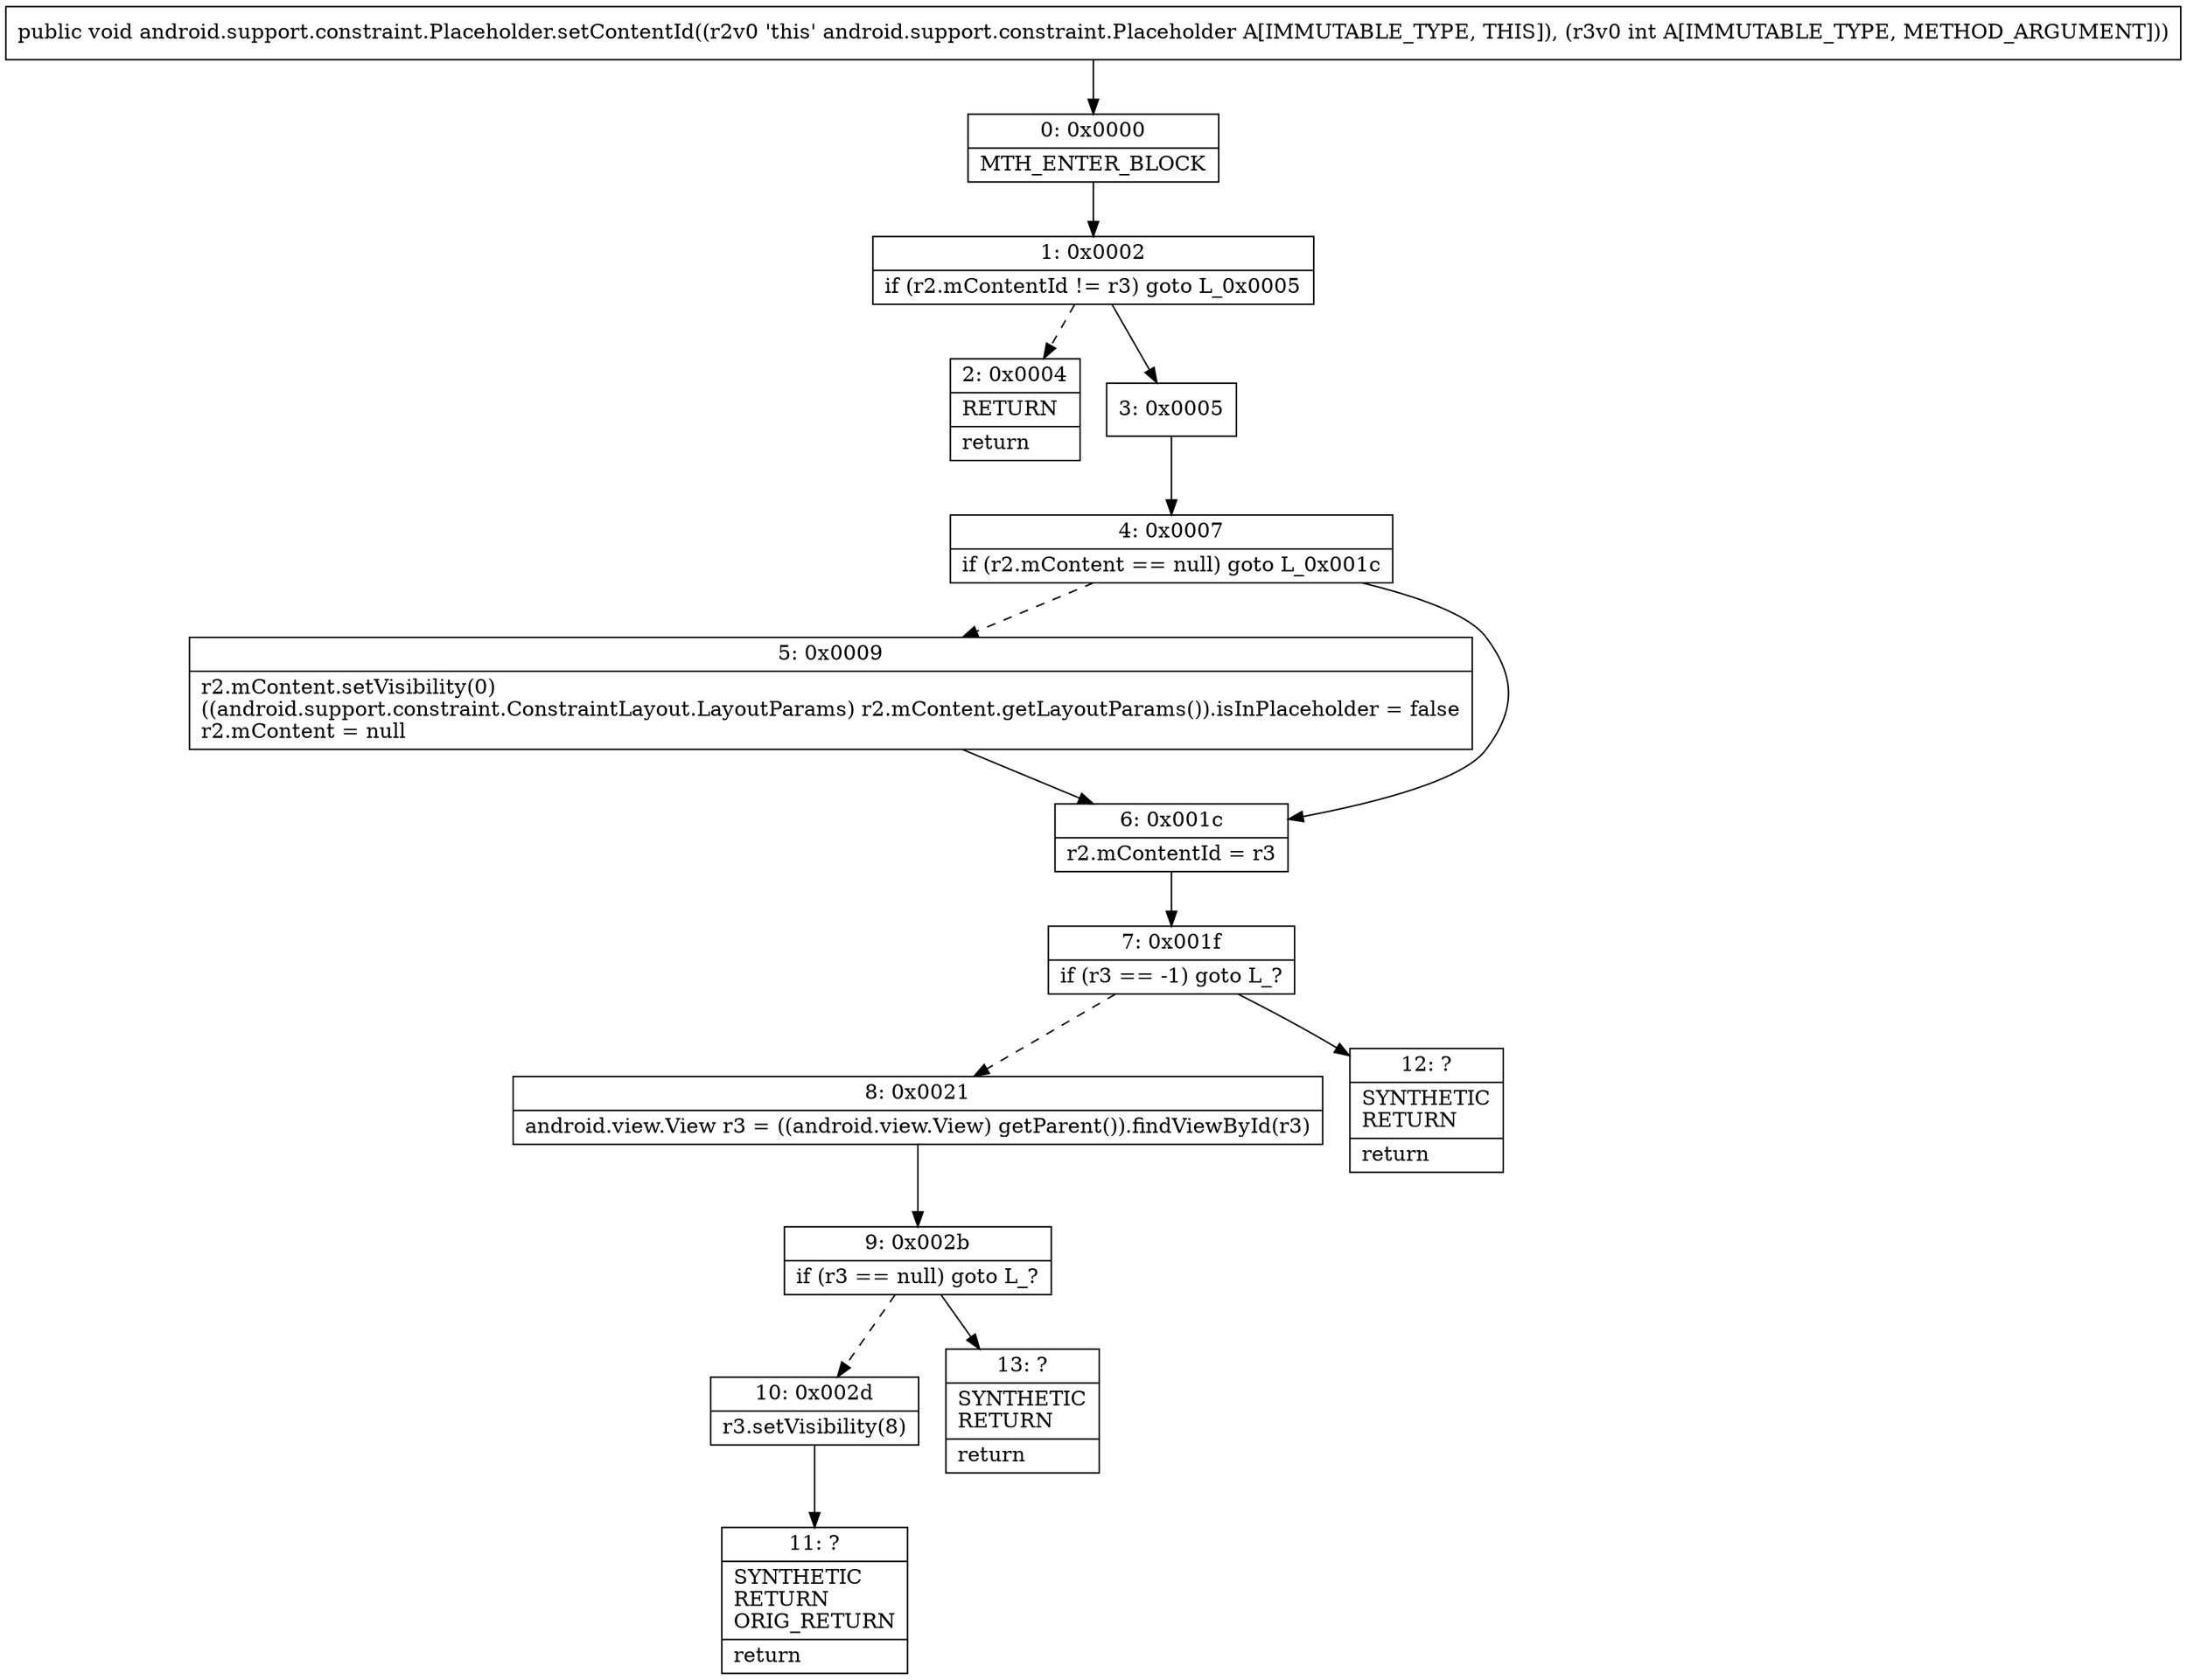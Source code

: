 digraph "CFG forandroid.support.constraint.Placeholder.setContentId(I)V" {
Node_0 [shape=record,label="{0\:\ 0x0000|MTH_ENTER_BLOCK\l}"];
Node_1 [shape=record,label="{1\:\ 0x0002|if (r2.mContentId != r3) goto L_0x0005\l}"];
Node_2 [shape=record,label="{2\:\ 0x0004|RETURN\l|return\l}"];
Node_3 [shape=record,label="{3\:\ 0x0005}"];
Node_4 [shape=record,label="{4\:\ 0x0007|if (r2.mContent == null) goto L_0x001c\l}"];
Node_5 [shape=record,label="{5\:\ 0x0009|r2.mContent.setVisibility(0)\l((android.support.constraint.ConstraintLayout.LayoutParams) r2.mContent.getLayoutParams()).isInPlaceholder = false\lr2.mContent = null\l}"];
Node_6 [shape=record,label="{6\:\ 0x001c|r2.mContentId = r3\l}"];
Node_7 [shape=record,label="{7\:\ 0x001f|if (r3 == \-1) goto L_?\l}"];
Node_8 [shape=record,label="{8\:\ 0x0021|android.view.View r3 = ((android.view.View) getParent()).findViewById(r3)\l}"];
Node_9 [shape=record,label="{9\:\ 0x002b|if (r3 == null) goto L_?\l}"];
Node_10 [shape=record,label="{10\:\ 0x002d|r3.setVisibility(8)\l}"];
Node_11 [shape=record,label="{11\:\ ?|SYNTHETIC\lRETURN\lORIG_RETURN\l|return\l}"];
Node_12 [shape=record,label="{12\:\ ?|SYNTHETIC\lRETURN\l|return\l}"];
Node_13 [shape=record,label="{13\:\ ?|SYNTHETIC\lRETURN\l|return\l}"];
MethodNode[shape=record,label="{public void android.support.constraint.Placeholder.setContentId((r2v0 'this' android.support.constraint.Placeholder A[IMMUTABLE_TYPE, THIS]), (r3v0 int A[IMMUTABLE_TYPE, METHOD_ARGUMENT])) }"];
MethodNode -> Node_0;
Node_0 -> Node_1;
Node_1 -> Node_2[style=dashed];
Node_1 -> Node_3;
Node_3 -> Node_4;
Node_4 -> Node_5[style=dashed];
Node_4 -> Node_6;
Node_5 -> Node_6;
Node_6 -> Node_7;
Node_7 -> Node_8[style=dashed];
Node_7 -> Node_12;
Node_8 -> Node_9;
Node_9 -> Node_10[style=dashed];
Node_9 -> Node_13;
Node_10 -> Node_11;
}


